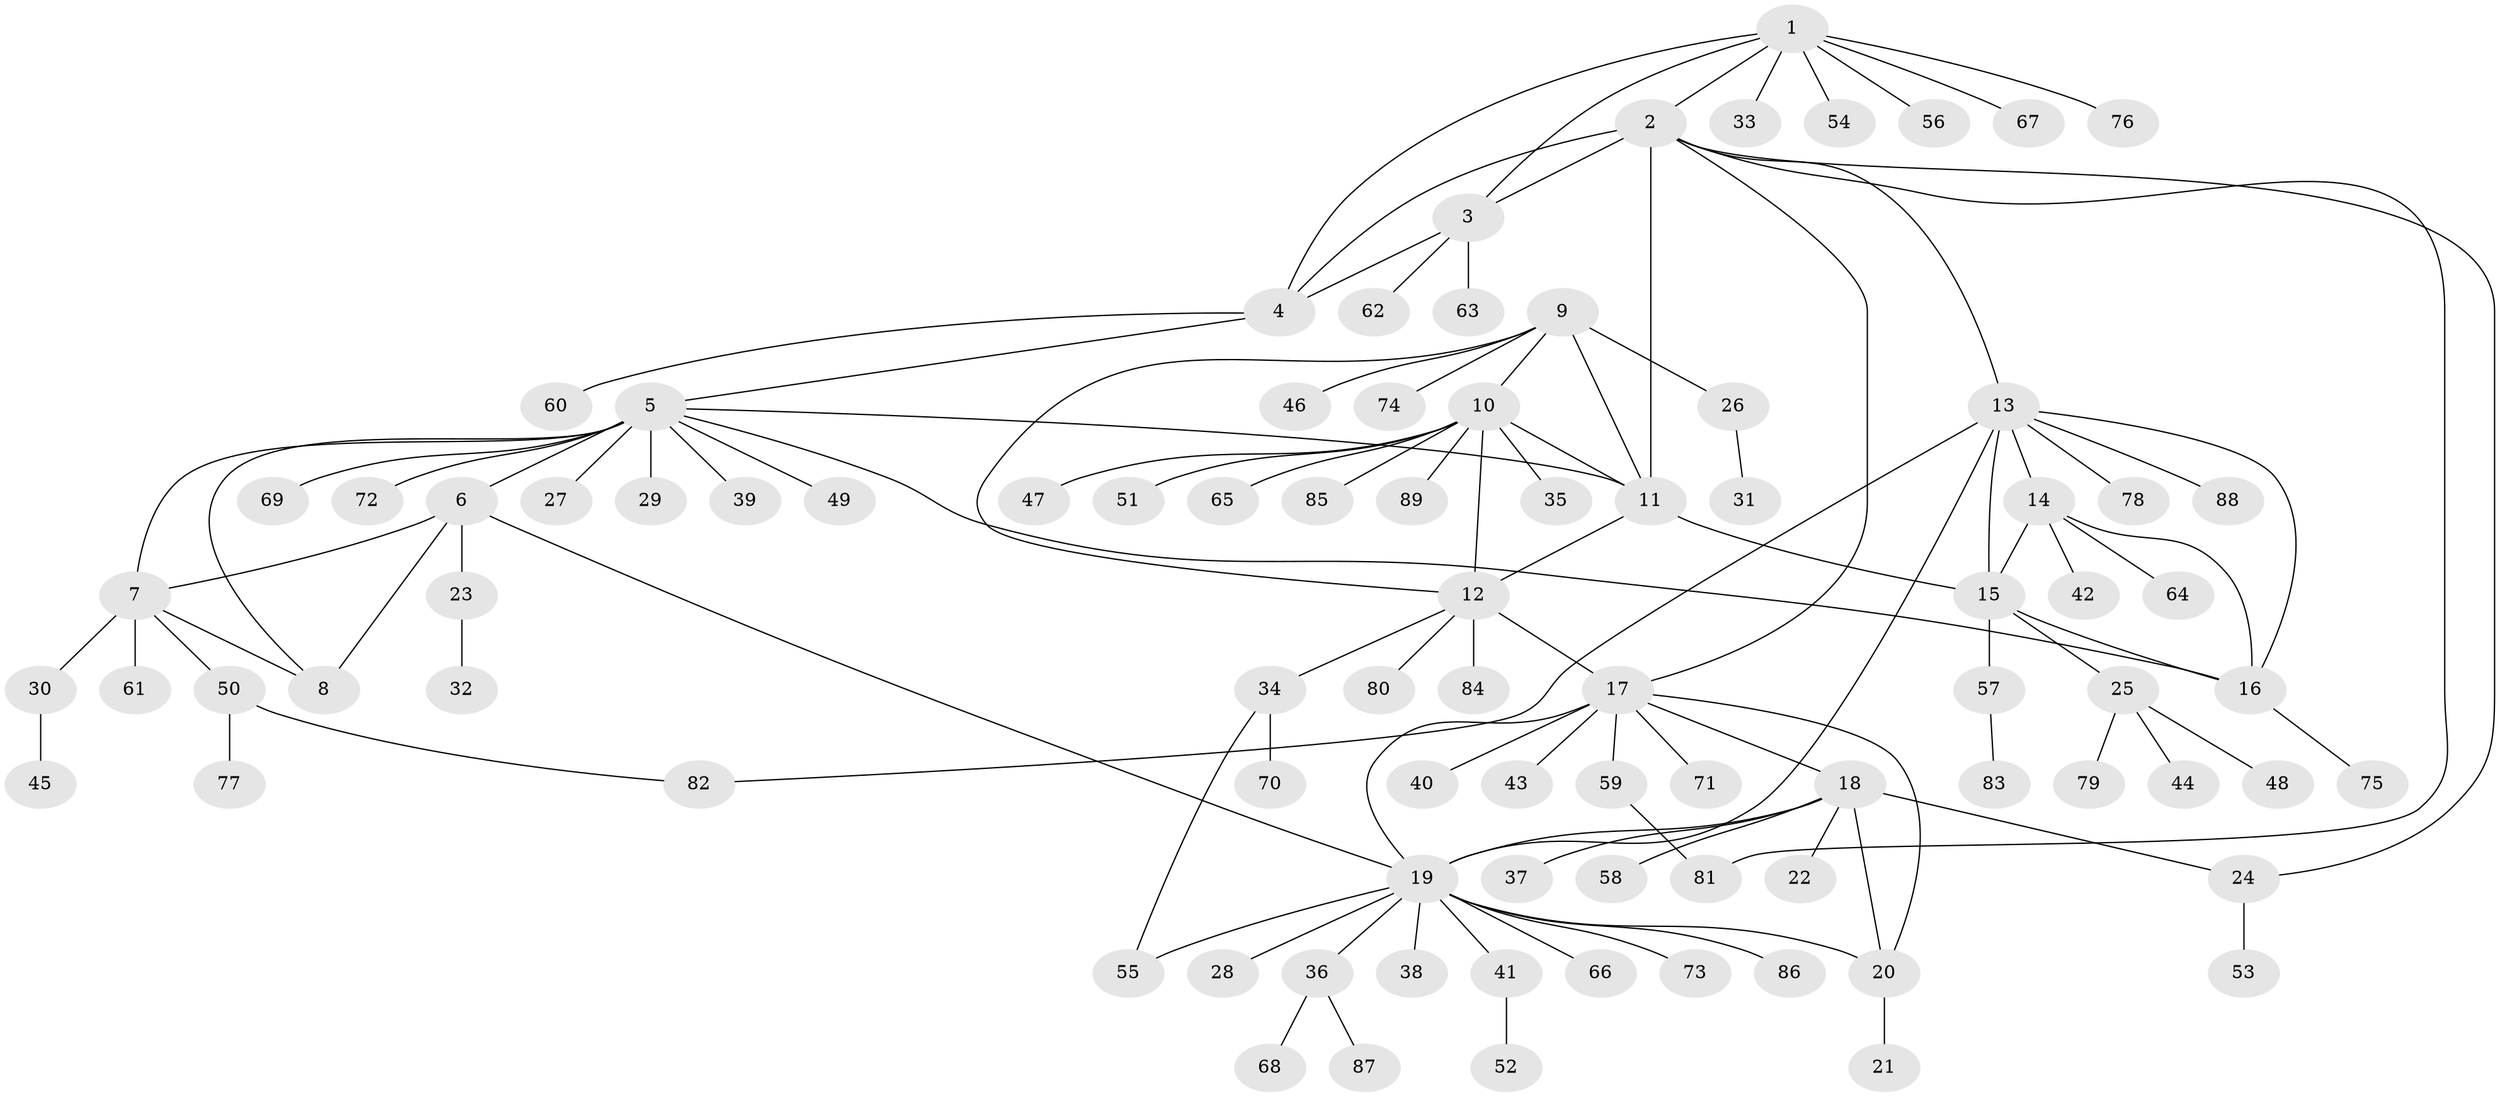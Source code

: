 // Generated by graph-tools (version 1.1) at 2025/11/02/27/25 16:11:30]
// undirected, 89 vertices, 113 edges
graph export_dot {
graph [start="1"]
  node [color=gray90,style=filled];
  1;
  2;
  3;
  4;
  5;
  6;
  7;
  8;
  9;
  10;
  11;
  12;
  13;
  14;
  15;
  16;
  17;
  18;
  19;
  20;
  21;
  22;
  23;
  24;
  25;
  26;
  27;
  28;
  29;
  30;
  31;
  32;
  33;
  34;
  35;
  36;
  37;
  38;
  39;
  40;
  41;
  42;
  43;
  44;
  45;
  46;
  47;
  48;
  49;
  50;
  51;
  52;
  53;
  54;
  55;
  56;
  57;
  58;
  59;
  60;
  61;
  62;
  63;
  64;
  65;
  66;
  67;
  68;
  69;
  70;
  71;
  72;
  73;
  74;
  75;
  76;
  77;
  78;
  79;
  80;
  81;
  82;
  83;
  84;
  85;
  86;
  87;
  88;
  89;
  1 -- 2;
  1 -- 3;
  1 -- 4;
  1 -- 33;
  1 -- 54;
  1 -- 56;
  1 -- 67;
  1 -- 76;
  2 -- 3;
  2 -- 4;
  2 -- 11;
  2 -- 13;
  2 -- 17;
  2 -- 24;
  2 -- 81;
  3 -- 4;
  3 -- 62;
  3 -- 63;
  4 -- 5;
  4 -- 60;
  5 -- 6;
  5 -- 7;
  5 -- 8;
  5 -- 11;
  5 -- 16;
  5 -- 27;
  5 -- 29;
  5 -- 39;
  5 -- 49;
  5 -- 69;
  5 -- 72;
  6 -- 7;
  6 -- 8;
  6 -- 19;
  6 -- 23;
  7 -- 8;
  7 -- 30;
  7 -- 50;
  7 -- 61;
  9 -- 10;
  9 -- 11;
  9 -- 12;
  9 -- 26;
  9 -- 46;
  9 -- 74;
  10 -- 11;
  10 -- 12;
  10 -- 35;
  10 -- 47;
  10 -- 51;
  10 -- 65;
  10 -- 85;
  10 -- 89;
  11 -- 12;
  11 -- 15;
  12 -- 17;
  12 -- 34;
  12 -- 80;
  12 -- 84;
  13 -- 14;
  13 -- 15;
  13 -- 16;
  13 -- 19;
  13 -- 78;
  13 -- 82;
  13 -- 88;
  14 -- 15;
  14 -- 16;
  14 -- 42;
  14 -- 64;
  15 -- 16;
  15 -- 25;
  15 -- 57;
  16 -- 75;
  17 -- 18;
  17 -- 19;
  17 -- 20;
  17 -- 40;
  17 -- 43;
  17 -- 59;
  17 -- 71;
  18 -- 19;
  18 -- 20;
  18 -- 22;
  18 -- 24;
  18 -- 37;
  18 -- 58;
  19 -- 20;
  19 -- 28;
  19 -- 36;
  19 -- 38;
  19 -- 41;
  19 -- 55;
  19 -- 66;
  19 -- 73;
  19 -- 86;
  20 -- 21;
  23 -- 32;
  24 -- 53;
  25 -- 44;
  25 -- 48;
  25 -- 79;
  26 -- 31;
  30 -- 45;
  34 -- 55;
  34 -- 70;
  36 -- 68;
  36 -- 87;
  41 -- 52;
  50 -- 77;
  50 -- 82;
  57 -- 83;
  59 -- 81;
}
